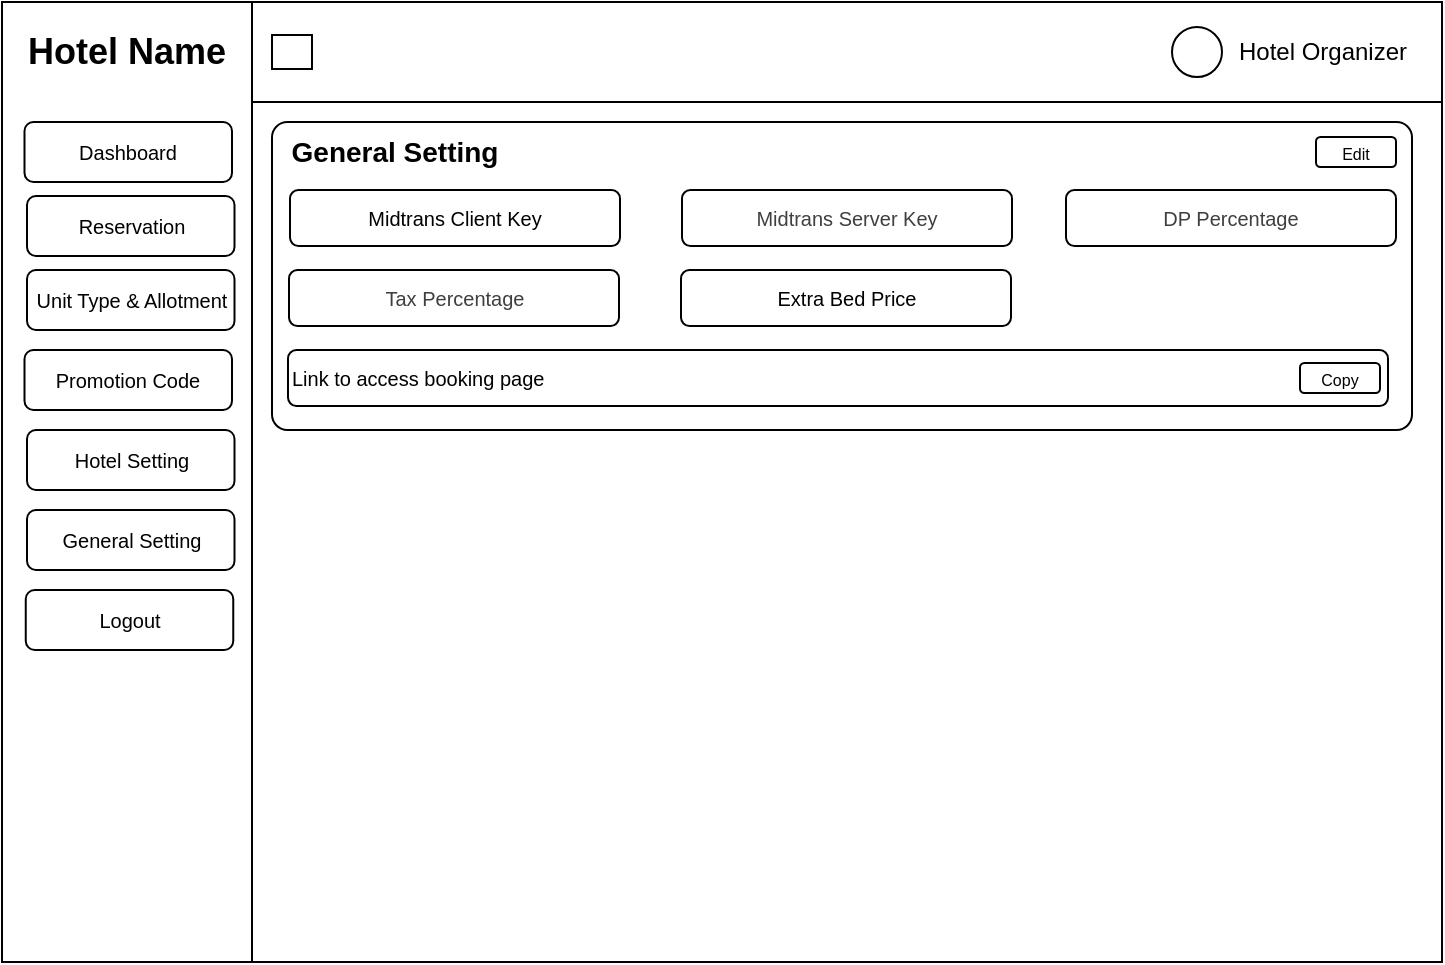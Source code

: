 <mxfile>
    <diagram id="blG3VuQAV5RGcGz0Mn1P" name="Page-1">
        <mxGraphModel dx="1039" dy="776" grid="0" gridSize="10" guides="1" tooltips="1" connect="1" arrows="1" fold="1" page="1" pageScale="1" pageWidth="850" pageHeight="1100" background="#ffffff" math="0" shadow="0">
            <root>
                <mxCell id="0"/>
                <mxCell id="1" parent="0"/>
                <mxCell id="2" value="" style="rounded=0;whiteSpace=wrap;html=1;" parent="1" vertex="1">
                    <mxGeometry x="85" y="48" width="720" height="480" as="geometry"/>
                </mxCell>
                <mxCell id="3" value="" style="rounded=0;whiteSpace=wrap;html=1;" parent="1" vertex="1">
                    <mxGeometry x="85" y="48" width="125" height="480" as="geometry"/>
                </mxCell>
                <mxCell id="4" value="" style="rounded=0;whiteSpace=wrap;html=1;" parent="1" vertex="1">
                    <mxGeometry x="210" y="48" width="595" height="50" as="geometry"/>
                </mxCell>
                <mxCell id="5" value="Hotel Name" style="text;html=1;align=center;verticalAlign=middle;whiteSpace=wrap;rounded=0;fontSize=18;fontStyle=1" parent="1" vertex="1">
                    <mxGeometry x="96.25" y="58" width="102.5" height="30" as="geometry"/>
                </mxCell>
                <mxCell id="6" value="" style="group" parent="1" vertex="1" connectable="0">
                    <mxGeometry x="670" y="58" width="130" height="30" as="geometry"/>
                </mxCell>
                <mxCell id="7" value="" style="ellipse;whiteSpace=wrap;html=1;aspect=fixed;" parent="6" vertex="1">
                    <mxGeometry y="2.5" width="25" height="25" as="geometry"/>
                </mxCell>
                <mxCell id="8" value="Hotel Organizer" style="text;html=1;align=center;verticalAlign=middle;resizable=0;points=[];autosize=1;strokeColor=none;fillColor=none;" parent="6" vertex="1">
                    <mxGeometry x="20" width="110" height="30" as="geometry"/>
                </mxCell>
                <mxCell id="9" value="" style="rounded=0;whiteSpace=wrap;html=1;" parent="1" vertex="1">
                    <mxGeometry x="220" y="64.5" width="20" height="17" as="geometry"/>
                </mxCell>
                <mxCell id="10" value="Dashboard" style="rounded=1;whiteSpace=wrap;html=1;fontSize=10;" parent="1" vertex="1">
                    <mxGeometry x="96.25" y="108" width="103.75" height="30" as="geometry"/>
                </mxCell>
                <mxCell id="11" value="&lt;font style=&quot;font-size: 10px;&quot;&gt;Unit Type &amp;amp; Allotment&lt;/font&gt;" style="rounded=1;whiteSpace=wrap;html=1;" parent="1" vertex="1">
                    <mxGeometry x="97.5" y="182" width="103.75" height="30" as="geometry"/>
                </mxCell>
                <mxCell id="12" value="&lt;font style=&quot;font-size: 10px;&quot;&gt;Promotion Code&lt;/font&gt;" style="rounded=1;whiteSpace=wrap;html=1;" parent="1" vertex="1">
                    <mxGeometry x="96.25" y="222" width="103.75" height="30" as="geometry"/>
                </mxCell>
                <mxCell id="13" value="&lt;font style=&quot;font-size: 10px;&quot;&gt;General Setting&lt;/font&gt;" style="rounded=1;whiteSpace=wrap;html=1;" parent="1" vertex="1">
                    <mxGeometry x="97.5" y="302" width="103.75" height="30" as="geometry"/>
                </mxCell>
                <mxCell id="14" value="&lt;font style=&quot;font-size: 10px;&quot;&gt;Hotel Setting&lt;/font&gt;" style="rounded=1;whiteSpace=wrap;html=1;" parent="1" vertex="1">
                    <mxGeometry x="97.5" y="262" width="103.75" height="30" as="geometry"/>
                </mxCell>
                <mxCell id="15" value="&lt;font style=&quot;font-size: 10px;&quot;&gt;Logout&lt;/font&gt;" style="rounded=1;whiteSpace=wrap;html=1;" parent="1" vertex="1">
                    <mxGeometry x="96.88" y="342" width="103.75" height="30" as="geometry"/>
                </mxCell>
                <mxCell id="16" value="" style="rounded=1;whiteSpace=wrap;html=1;arcSize=5;" parent="1" vertex="1">
                    <mxGeometry x="220" y="108" width="570" height="154" as="geometry"/>
                </mxCell>
                <mxCell id="17" value="&lt;font style=&quot;font-size: 14px;&quot;&gt;&lt;b&gt;General Setting&lt;/b&gt;&lt;/font&gt;" style="text;html=1;align=center;verticalAlign=middle;resizable=0;points=[];autosize=1;strokeColor=none;fillColor=none;" parent="1" vertex="1">
                    <mxGeometry x="220" y="108" width="121" height="29" as="geometry"/>
                </mxCell>
                <mxCell id="18" value="&lt;font style=&quot;font-size: 8px;&quot;&gt;Edit&lt;/font&gt;" style="rounded=1;whiteSpace=wrap;html=1;" parent="1" vertex="1">
                    <mxGeometry x="742" y="115.5" width="40" height="15" as="geometry"/>
                </mxCell>
                <mxCell id="19" value="&lt;font style=&quot;font-size: 10px;&quot;&gt;Midtrans Client Key&lt;/font&gt;" style="rounded=1;whiteSpace=wrap;html=1;align=center;" parent="1" vertex="1">
                    <mxGeometry x="229" y="142" width="165" height="28" as="geometry"/>
                </mxCell>
                <mxCell id="20" value="&lt;span style=&quot;color: rgb(63, 63, 63); font-size: 10px;&quot;&gt;Midtrans Server Key&lt;/span&gt;" style="rounded=1;whiteSpace=wrap;html=1;" parent="1" vertex="1">
                    <mxGeometry x="425" y="142" width="165" height="28" as="geometry"/>
                </mxCell>
                <mxCell id="21" value="&lt;span style=&quot;color: rgb(63, 63, 63); font-size: 10px; text-align: left;&quot;&gt;DP Percentage&lt;/span&gt;" style="rounded=1;whiteSpace=wrap;html=1;" parent="1" vertex="1">
                    <mxGeometry x="617" y="142" width="165" height="28" as="geometry"/>
                </mxCell>
                <mxCell id="22" value="&lt;span style=&quot;color: rgb(63, 63, 63); font-size: 10px; text-align: left;&quot;&gt;Tax Percentage&lt;/span&gt;" style="rounded=1;whiteSpace=wrap;html=1;" parent="1" vertex="1">
                    <mxGeometry x="228.5" y="182" width="165" height="28" as="geometry"/>
                </mxCell>
                <mxCell id="23" value="&lt;div style=&quot;text-align: left;&quot;&gt;&lt;span style=&quot;background-color: transparent; font-size: 10px;&quot;&gt;Extra Bed Price&lt;/span&gt;&lt;/div&gt;" style="rounded=1;whiteSpace=wrap;html=1;" parent="1" vertex="1">
                    <mxGeometry x="424.5" y="182" width="165" height="28" as="geometry"/>
                </mxCell>
                <mxCell id="25" value="&lt;font style=&quot;font-size: 10px;&quot;&gt;Link to access booking page&lt;/font&gt;" style="rounded=1;whiteSpace=wrap;html=1;align=left;" parent="1" vertex="1">
                    <mxGeometry x="228" y="222" width="550" height="28" as="geometry"/>
                </mxCell>
                <mxCell id="27" value="&lt;font style=&quot;font-size: 8px;&quot;&gt;Copy&lt;/font&gt;" style="rounded=1;whiteSpace=wrap;html=1;" parent="1" vertex="1">
                    <mxGeometry x="734" y="228.5" width="40" height="15" as="geometry"/>
                </mxCell>
                <mxCell id="35" value="&lt;font style=&quot;font-size: 10px;&quot;&gt;Reservation&lt;/font&gt;" style="rounded=1;whiteSpace=wrap;html=1;" vertex="1" parent="1">
                    <mxGeometry x="97.5" y="145" width="103.75" height="30" as="geometry"/>
                </mxCell>
            </root>
        </mxGraphModel>
    </diagram>
</mxfile>